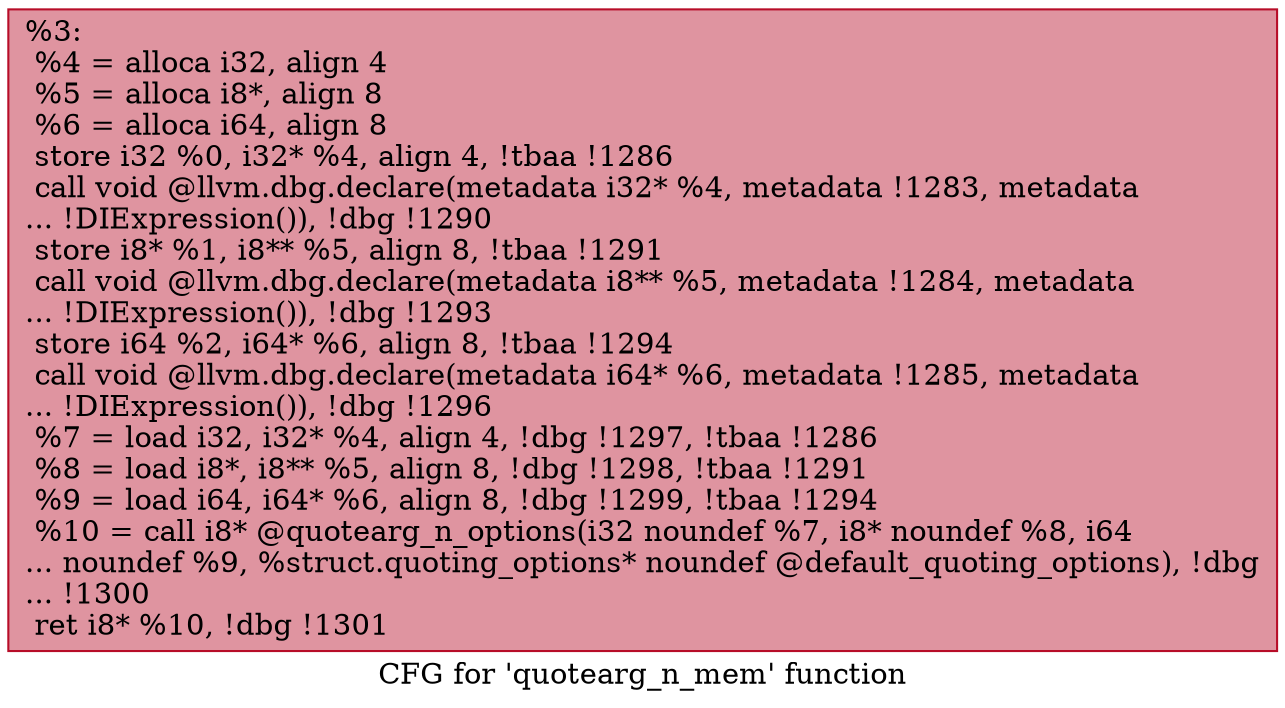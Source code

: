 digraph "CFG for 'quotearg_n_mem' function" {
	label="CFG for 'quotearg_n_mem' function";

	Node0x26f7660 [shape=record,color="#b70d28ff", style=filled, fillcolor="#b70d2870",label="{%3:\l  %4 = alloca i32, align 4\l  %5 = alloca i8*, align 8\l  %6 = alloca i64, align 8\l  store i32 %0, i32* %4, align 4, !tbaa !1286\l  call void @llvm.dbg.declare(metadata i32* %4, metadata !1283, metadata\l... !DIExpression()), !dbg !1290\l  store i8* %1, i8** %5, align 8, !tbaa !1291\l  call void @llvm.dbg.declare(metadata i8** %5, metadata !1284, metadata\l... !DIExpression()), !dbg !1293\l  store i64 %2, i64* %6, align 8, !tbaa !1294\l  call void @llvm.dbg.declare(metadata i64* %6, metadata !1285, metadata\l... !DIExpression()), !dbg !1296\l  %7 = load i32, i32* %4, align 4, !dbg !1297, !tbaa !1286\l  %8 = load i8*, i8** %5, align 8, !dbg !1298, !tbaa !1291\l  %9 = load i64, i64* %6, align 8, !dbg !1299, !tbaa !1294\l  %10 = call i8* @quotearg_n_options(i32 noundef %7, i8* noundef %8, i64\l... noundef %9, %struct.quoting_options* noundef @default_quoting_options), !dbg\l... !1300\l  ret i8* %10, !dbg !1301\l}"];
}
